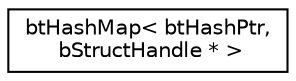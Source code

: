 digraph "Graphical Class Hierarchy"
{
  edge [fontname="Helvetica",fontsize="10",labelfontname="Helvetica",labelfontsize="10"];
  node [fontname="Helvetica",fontsize="10",shape=record];
  rankdir="LR";
  Node1 [label="btHashMap\< btHashPtr,\l bStructHandle * \>",height=0.2,width=0.4,color="black", fillcolor="white", style="filled",URL="$classbt_hash_map.html"];
}
